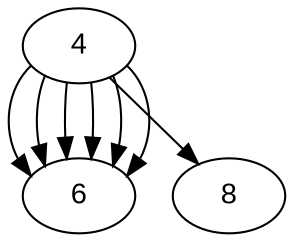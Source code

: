 digraph AST {
    node [fontname="Arial"];
    4 -> 6;
    4 -> 6;
    4 -> 6;
    4 -> 6;
    4 -> 6;
    4 -> 6;
    4 -> 8;
}
